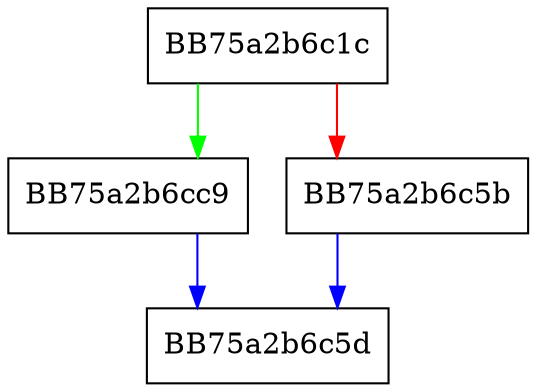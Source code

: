 digraph VfoImpl {
  node [shape="box"];
  graph [splines=ortho];
  BB75a2b6c1c -> BB75a2b6cc9 [color="green"];
  BB75a2b6c1c -> BB75a2b6c5b [color="red"];
  BB75a2b6c5b -> BB75a2b6c5d [color="blue"];
  BB75a2b6cc9 -> BB75a2b6c5d [color="blue"];
}